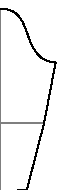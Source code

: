 %*************************************************************
%Drawing pattern of Sleeve Bodice/Slopper
%Reference : http://www.madalynne.com/how-to-draft-a-sleeve-sloper-update
%*************************************************************

ease := 2*inch; %ease is taken of 2 inches
t := 1; % scaling factor of the square
inch := 2.54*t; % since 1 inch = 2.54; This provides the space to stich

%***************************************************************

%========================================		
% Entering the measurements in cm
%========================================
%%%IMPORTANT: Make sure guidelines are atleast 1" than measurement

overarm_length := 65*t;
elbow_length   := 38*t;
bicep     	   := 35*t;
wrist     	   := 22.5*t;
cap_height	   := 7.5*inch;   %% US size 0: 5.75, size 2: 6, size 4: 6.25, size 6: 6.5, size 8: 6.75, size 10: 7, size 12: 7.25

%========================================

def BodiceSleeve = 
	s1 := (0,overarm_length); 							% A
	s2 := (0,0); 										% B
	s3 := (0,overarm_length - cap_height);				% C
	s4 := (0,overarm_length - elbow_length);			% D
	s5 := (-0.5 * bicep - 1 * inch,ypart s3);  			% E (This 1" is for ease)
	s6 := (0.5 * bicep + 1 * inch,ypart s3);			% F (This 1" is for ease)
	s7 := (-0.5 * wrist,ypart s2);						% G
	s8 := (0.5 * wrist,ypart s2);						% H
	s9 - s4 = whatever*((s5 - s7) rotated 90);
	s9 = whatever[s5 ,s7];								% I
	s10 - s4 = whatever * ((s6 - s8) rotated 90);
	s10 = whatever[s6 ,s8];								% J
	s11 := 1/4[s5,s3];									% K
	s12 := 1/4[s6,s3];									% L
	s13 := (-arclength(s5--s11),ypart s1);				% M
	s14 := (arclength(s6--s12),ypart s1);				% N
	s15 := (xpart s11,ypart s11 + (7/8 * inch)); 		% O
	s16 := (xpart s13,ypart s13 - (5/8 * inch)); 		% P
	s17 := (xpart s14,ypart s14 - (3/8 * inch)); 		% Q
	s18 := (xpart s12,ypart s12 + (5/8 * inch)); 		% R
	s19 := 1/2[s15,s16];								% S
	s20 := 1/2[s17,s18];								% T
	s21 := 1/2[s9,s4];									% U
	s22 := (xpart s21,ypart s21 - (3/8 *inch));			% V
	s23 := (s9 + 1* unitvector(direction 0 of (s5--s7)));% W
	s24 := (xpart s7 + (5/8 * inch),ypart s7); 			% X
	s25 := (s24 + 1* unitvector(direction 0 of (s23--s24))); % Y
	s26 := (xpart s8 - (5/8 * inch),ypart s8); 			% Z
	
	
	%draw s18 withpen pencircle scaled 1mm;
	%draw s19 withpen pencircle scaled 1mm;
	%draw s23 withpen pencircle scaled 1mm;
	

enddef;

beginfig(1)
	pair s[];
	BodiceSleeve;
	path sleeve_guide,front_sleeve,back_sleeve,IJ;
	sleeve_guide := s2--s1;
	IJ := s9--s10;
	front_sleeve := s1..s17..s20..s18..s6;
	back_sleeve := s1..s16..s19..s15..s5--s9--s22--s23--s24--s25--s26--s10--s6;
	draw sleeve_guide withcolor 0.5(black+white);
	draw IJ withcolor 0.5(black+white);
	draw front_sleeve;
	draw back_sleeve;


	endfig;
end;